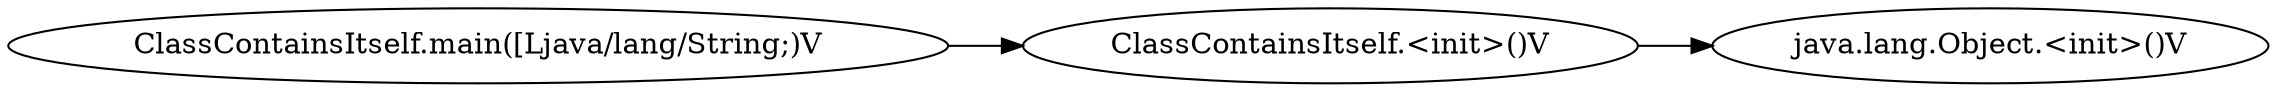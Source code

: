 digraph graphname {
rankdir="LR";
117 [label="ClassContainsItself.<init>()V"]
118 [label="java.lang.Object.<init>()V"]
120 [label="ClassContainsItself.main([Ljava/lang/String;)V"]
117 -> 118
120 -> 117
}
